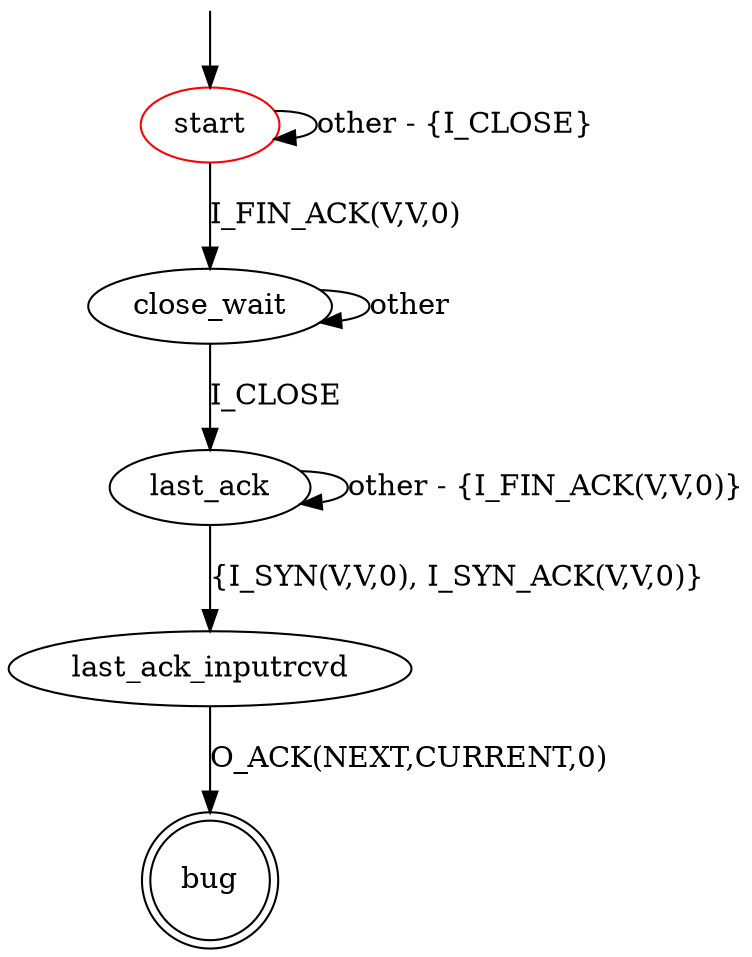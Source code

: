 digraph G {
label=""
start [color="red"]
bug [shape="doublecircle"]

start -> start [label="other - {I_CLOSE}"]
start -> close_wait [label="I_FIN_ACK(V,V,0)"]
close_wait -> close_wait [label="other"]
close_wait -> last_ack [label="I_CLOSE"]
last_ack -> last_ack [label="other - {I_FIN_ACK(V,V,0)}"]
last_ack -> last_ack_inputrcvd [label="{I_SYN(V,V,0), I_SYN_ACK(V,V,0)}"]
last_ack_inputrcvd -> bug [label="O_ACK(NEXT,CURRENT,0)"]

__start0 [label="" shape="none" width="0" height="0"];
__start0 -> start;
}
